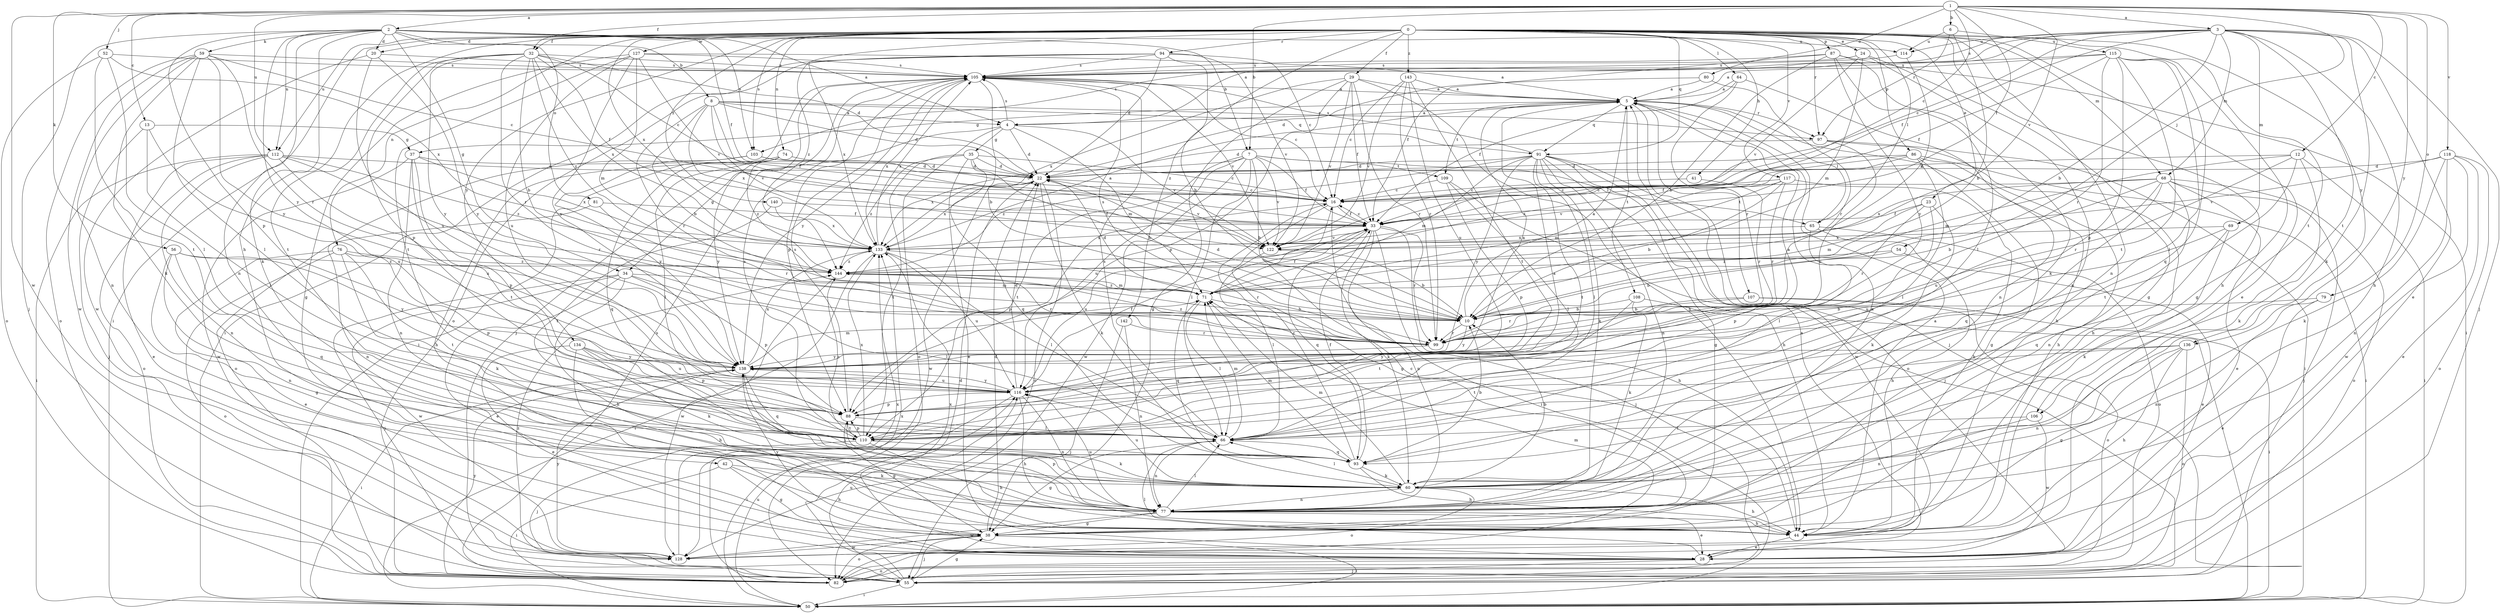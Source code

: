 strict digraph  {
0;
1;
2;
3;
4;
5;
6;
7;
8;
10;
12;
13;
16;
20;
22;
23;
24;
28;
29;
32;
33;
34;
35;
37;
38;
41;
42;
44;
50;
52;
54;
55;
56;
59;
60;
64;
65;
66;
68;
69;
71;
74;
76;
77;
79;
80;
81;
82;
86;
87;
88;
91;
93;
94;
97;
99;
103;
105;
106;
107;
108;
109;
110;
112;
114;
115;
116;
117;
118;
122;
127;
128;
133;
134;
136;
138;
140;
142;
143;
144;
0 -> 20  [label=d];
0 -> 23  [label=e];
0 -> 24  [label=e];
0 -> 28  [label=e];
0 -> 29  [label=f];
0 -> 32  [label=f];
0 -> 41  [label=h];
0 -> 42  [label=h];
0 -> 44  [label=h];
0 -> 50  [label=i];
0 -> 64  [label=l];
0 -> 65  [label=l];
0 -> 68  [label=m];
0 -> 74  [label=n];
0 -> 76  [label=n];
0 -> 77  [label=n];
0 -> 86  [label=p];
0 -> 87  [label=p];
0 -> 91  [label=q];
0 -> 94  [label=r];
0 -> 97  [label=r];
0 -> 103  [label=s];
0 -> 106  [label=t];
0 -> 112  [label=u];
0 -> 117  [label=v];
0 -> 127  [label=w];
0 -> 133  [label=x];
0 -> 134  [label=y];
0 -> 136  [label=y];
0 -> 140  [label=z];
0 -> 142  [label=z];
0 -> 143  [label=z];
0 -> 144  [label=z];
1 -> 2  [label=a];
1 -> 3  [label=a];
1 -> 6  [label=b];
1 -> 7  [label=b];
1 -> 12  [label=c];
1 -> 13  [label=c];
1 -> 16  [label=c];
1 -> 32  [label=f];
1 -> 33  [label=f];
1 -> 52  [label=j];
1 -> 54  [label=j];
1 -> 56  [label=k];
1 -> 79  [label=o];
1 -> 80  [label=o];
1 -> 112  [label=u];
1 -> 118  [label=v];
1 -> 122  [label=v];
1 -> 128  [label=w];
1 -> 136  [label=y];
2 -> 4  [label=a];
2 -> 7  [label=b];
2 -> 8  [label=b];
2 -> 20  [label=d];
2 -> 33  [label=f];
2 -> 34  [label=g];
2 -> 55  [label=j];
2 -> 59  [label=k];
2 -> 60  [label=k];
2 -> 77  [label=n];
2 -> 81  [label=o];
2 -> 88  [label=p];
2 -> 103  [label=s];
2 -> 112  [label=u];
2 -> 114  [label=u];
2 -> 138  [label=y];
3 -> 4  [label=a];
3 -> 10  [label=b];
3 -> 16  [label=c];
3 -> 28  [label=e];
3 -> 33  [label=f];
3 -> 44  [label=h];
3 -> 55  [label=j];
3 -> 60  [label=k];
3 -> 68  [label=m];
3 -> 69  [label=m];
3 -> 103  [label=s];
3 -> 105  [label=s];
3 -> 106  [label=t];
3 -> 114  [label=u];
4 -> 22  [label=d];
4 -> 34  [label=g];
4 -> 35  [label=g];
4 -> 71  [label=m];
4 -> 82  [label=o];
4 -> 105  [label=s];
4 -> 122  [label=v];
5 -> 4  [label=a];
5 -> 37  [label=g];
5 -> 44  [label=h];
5 -> 55  [label=j];
5 -> 65  [label=l];
5 -> 77  [label=n];
5 -> 91  [label=q];
5 -> 97  [label=r];
5 -> 107  [label=t];
5 -> 108  [label=t];
5 -> 109  [label=t];
6 -> 10  [label=b];
6 -> 97  [label=r];
6 -> 114  [label=u];
6 -> 115  [label=u];
7 -> 10  [label=b];
7 -> 33  [label=f];
7 -> 65  [label=l];
7 -> 66  [label=l];
7 -> 109  [label=t];
7 -> 110  [label=t];
7 -> 116  [label=u];
7 -> 122  [label=v];
7 -> 128  [label=w];
7 -> 133  [label=x];
8 -> 4  [label=a];
8 -> 10  [label=b];
8 -> 22  [label=d];
8 -> 33  [label=f];
8 -> 91  [label=q];
8 -> 97  [label=r];
8 -> 99  [label=r];
8 -> 122  [label=v];
8 -> 133  [label=x];
10 -> 5  [label=a];
10 -> 22  [label=d];
10 -> 99  [label=r];
10 -> 105  [label=s];
10 -> 138  [label=y];
12 -> 22  [label=d];
12 -> 50  [label=i];
12 -> 60  [label=k];
12 -> 71  [label=m];
12 -> 99  [label=r];
12 -> 110  [label=t];
13 -> 37  [label=g];
13 -> 55  [label=j];
13 -> 66  [label=l];
13 -> 116  [label=u];
16 -> 33  [label=f];
16 -> 38  [label=g];
16 -> 50  [label=i];
16 -> 88  [label=p];
20 -> 105  [label=s];
20 -> 116  [label=u];
20 -> 128  [label=w];
20 -> 138  [label=y];
22 -> 16  [label=c];
22 -> 60  [label=k];
22 -> 82  [label=o];
22 -> 122  [label=v];
22 -> 128  [label=w];
22 -> 133  [label=x];
23 -> 33  [label=f];
23 -> 60  [label=k];
23 -> 66  [label=l];
23 -> 71  [label=m];
23 -> 99  [label=r];
24 -> 38  [label=g];
24 -> 71  [label=m];
24 -> 77  [label=n];
24 -> 105  [label=s];
24 -> 122  [label=v];
28 -> 5  [label=a];
28 -> 55  [label=j];
28 -> 66  [label=l];
28 -> 82  [label=o];
28 -> 133  [label=x];
29 -> 5  [label=a];
29 -> 33  [label=f];
29 -> 38  [label=g];
29 -> 44  [label=h];
29 -> 88  [label=p];
29 -> 99  [label=r];
29 -> 122  [label=v];
29 -> 133  [label=x];
32 -> 10  [label=b];
32 -> 16  [label=c];
32 -> 22  [label=d];
32 -> 33  [label=f];
32 -> 88  [label=p];
32 -> 99  [label=r];
32 -> 105  [label=s];
32 -> 110  [label=t];
32 -> 133  [label=x];
32 -> 138  [label=y];
32 -> 144  [label=z];
33 -> 16  [label=c];
33 -> 44  [label=h];
33 -> 55  [label=j];
33 -> 60  [label=k];
33 -> 77  [label=n];
33 -> 93  [label=q];
33 -> 99  [label=r];
33 -> 116  [label=u];
33 -> 122  [label=v];
33 -> 133  [label=x];
34 -> 28  [label=e];
34 -> 44  [label=h];
34 -> 55  [label=j];
34 -> 66  [label=l];
34 -> 71  [label=m];
34 -> 88  [label=p];
34 -> 128  [label=w];
35 -> 10  [label=b];
35 -> 16  [label=c];
35 -> 22  [label=d];
35 -> 28  [label=e];
35 -> 93  [label=q];
35 -> 110  [label=t];
35 -> 144  [label=z];
37 -> 22  [label=d];
37 -> 77  [label=n];
37 -> 88  [label=p];
37 -> 110  [label=t];
37 -> 128  [label=w];
37 -> 133  [label=x];
38 -> 22  [label=d];
38 -> 50  [label=i];
38 -> 55  [label=j];
38 -> 82  [label=o];
38 -> 128  [label=w];
38 -> 138  [label=y];
41 -> 16  [label=c];
41 -> 99  [label=r];
42 -> 38  [label=g];
42 -> 44  [label=h];
42 -> 50  [label=i];
42 -> 60  [label=k];
44 -> 5  [label=a];
44 -> 16  [label=c];
44 -> 28  [label=e];
50 -> 116  [label=u];
52 -> 66  [label=l];
52 -> 82  [label=o];
52 -> 105  [label=s];
52 -> 110  [label=t];
52 -> 133  [label=x];
54 -> 10  [label=b];
54 -> 28  [label=e];
54 -> 144  [label=z];
55 -> 22  [label=d];
55 -> 38  [label=g];
55 -> 50  [label=i];
55 -> 116  [label=u];
55 -> 144  [label=z];
56 -> 38  [label=g];
56 -> 77  [label=n];
56 -> 93  [label=q];
56 -> 138  [label=y];
56 -> 144  [label=z];
59 -> 16  [label=c];
59 -> 60  [label=k];
59 -> 66  [label=l];
59 -> 77  [label=n];
59 -> 82  [label=o];
59 -> 99  [label=r];
59 -> 105  [label=s];
59 -> 128  [label=w];
59 -> 138  [label=y];
60 -> 10  [label=b];
60 -> 44  [label=h];
60 -> 66  [label=l];
60 -> 71  [label=m];
60 -> 77  [label=n];
60 -> 82  [label=o];
60 -> 116  [label=u];
64 -> 5  [label=a];
64 -> 33  [label=f];
64 -> 77  [label=n];
64 -> 99  [label=r];
65 -> 44  [label=h];
65 -> 82  [label=o];
65 -> 88  [label=p];
65 -> 133  [label=x];
66 -> 38  [label=g];
66 -> 71  [label=m];
66 -> 77  [label=n];
66 -> 93  [label=q];
66 -> 105  [label=s];
68 -> 10  [label=b];
68 -> 16  [label=c];
68 -> 28  [label=e];
68 -> 55  [label=j];
68 -> 77  [label=n];
68 -> 82  [label=o];
68 -> 93  [label=q];
68 -> 116  [label=u];
68 -> 133  [label=x];
69 -> 60  [label=k];
69 -> 93  [label=q];
69 -> 116  [label=u];
69 -> 133  [label=x];
71 -> 10  [label=b];
71 -> 22  [label=d];
71 -> 33  [label=f];
71 -> 66  [label=l];
71 -> 93  [label=q];
71 -> 144  [label=z];
74 -> 22  [label=d];
74 -> 44  [label=h];
74 -> 66  [label=l];
74 -> 93  [label=q];
74 -> 138  [label=y];
74 -> 144  [label=z];
76 -> 28  [label=e];
76 -> 60  [label=k];
76 -> 82  [label=o];
76 -> 88  [label=p];
76 -> 110  [label=t];
76 -> 144  [label=z];
77 -> 28  [label=e];
77 -> 38  [label=g];
77 -> 44  [label=h];
77 -> 66  [label=l];
77 -> 88  [label=p];
77 -> 116  [label=u];
77 -> 128  [label=w];
77 -> 138  [label=y];
79 -> 10  [label=b];
79 -> 28  [label=e];
79 -> 77  [label=n];
80 -> 5  [label=a];
80 -> 22  [label=d];
80 -> 99  [label=r];
81 -> 33  [label=f];
81 -> 77  [label=n];
81 -> 99  [label=r];
82 -> 71  [label=m];
82 -> 105  [label=s];
82 -> 133  [label=x];
82 -> 138  [label=y];
86 -> 22  [label=d];
86 -> 33  [label=f];
86 -> 38  [label=g];
86 -> 44  [label=h];
86 -> 50  [label=i];
86 -> 66  [label=l];
86 -> 144  [label=z];
87 -> 10  [label=b];
87 -> 33  [label=f];
87 -> 50  [label=i];
87 -> 60  [label=k];
87 -> 66  [label=l];
87 -> 105  [label=s];
87 -> 138  [label=y];
88 -> 38  [label=g];
88 -> 66  [label=l];
88 -> 105  [label=s];
88 -> 110  [label=t];
91 -> 22  [label=d];
91 -> 38  [label=g];
91 -> 44  [label=h];
91 -> 60  [label=k];
91 -> 66  [label=l];
91 -> 71  [label=m];
91 -> 77  [label=n];
91 -> 82  [label=o];
91 -> 105  [label=s];
91 -> 110  [label=t];
91 -> 128  [label=w];
91 -> 138  [label=y];
91 -> 144  [label=z];
93 -> 10  [label=b];
93 -> 16  [label=c];
93 -> 33  [label=f];
93 -> 44  [label=h];
93 -> 60  [label=k];
93 -> 71  [label=m];
94 -> 10  [label=b];
94 -> 16  [label=c];
94 -> 22  [label=d];
94 -> 50  [label=i];
94 -> 82  [label=o];
94 -> 105  [label=s];
94 -> 122  [label=v];
94 -> 133  [label=x];
97 -> 22  [label=d];
97 -> 44  [label=h];
97 -> 50  [label=i];
97 -> 116  [label=u];
99 -> 138  [label=y];
99 -> 144  [label=z];
103 -> 16  [label=c];
103 -> 22  [label=d];
103 -> 82  [label=o];
103 -> 138  [label=y];
105 -> 5  [label=a];
105 -> 10  [label=b];
105 -> 16  [label=c];
105 -> 50  [label=i];
105 -> 55  [label=j];
105 -> 88  [label=p];
105 -> 122  [label=v];
105 -> 133  [label=x];
105 -> 138  [label=y];
106 -> 66  [label=l];
106 -> 77  [label=n];
106 -> 128  [label=w];
107 -> 10  [label=b];
107 -> 50  [label=i];
107 -> 82  [label=o];
107 -> 99  [label=r];
108 -> 10  [label=b];
108 -> 50  [label=i];
108 -> 60  [label=k];
108 -> 110  [label=t];
109 -> 16  [label=c];
109 -> 55  [label=j];
109 -> 66  [label=l];
109 -> 88  [label=p];
110 -> 5  [label=a];
110 -> 44  [label=h];
110 -> 55  [label=j];
110 -> 60  [label=k];
110 -> 88  [label=p];
110 -> 105  [label=s];
110 -> 133  [label=x];
110 -> 144  [label=z];
112 -> 22  [label=d];
112 -> 28  [label=e];
112 -> 50  [label=i];
112 -> 77  [label=n];
112 -> 82  [label=o];
112 -> 99  [label=r];
112 -> 116  [label=u];
112 -> 144  [label=z];
114 -> 105  [label=s];
114 -> 144  [label=z];
115 -> 5  [label=a];
115 -> 33  [label=f];
115 -> 38  [label=g];
115 -> 66  [label=l];
115 -> 88  [label=p];
115 -> 93  [label=q];
115 -> 99  [label=r];
115 -> 105  [label=s];
115 -> 110  [label=t];
116 -> 5  [label=a];
116 -> 22  [label=d];
116 -> 33  [label=f];
116 -> 44  [label=h];
116 -> 50  [label=i];
116 -> 77  [label=n];
116 -> 88  [label=p];
116 -> 138  [label=y];
117 -> 10  [label=b];
117 -> 16  [label=c];
117 -> 44  [label=h];
117 -> 71  [label=m];
117 -> 99  [label=r];
117 -> 122  [label=v];
118 -> 22  [label=d];
118 -> 28  [label=e];
118 -> 60  [label=k];
118 -> 77  [label=n];
118 -> 82  [label=o];
118 -> 122  [label=v];
118 -> 128  [label=w];
122 -> 10  [label=b];
122 -> 66  [label=l];
127 -> 5  [label=a];
127 -> 38  [label=g];
127 -> 71  [label=m];
127 -> 105  [label=s];
127 -> 110  [label=t];
127 -> 116  [label=u];
127 -> 122  [label=v];
127 -> 138  [label=y];
128 -> 133  [label=x];
128 -> 138  [label=y];
133 -> 5  [label=a];
133 -> 50  [label=i];
133 -> 66  [label=l];
133 -> 99  [label=r];
133 -> 105  [label=s];
133 -> 116  [label=u];
133 -> 144  [label=z];
134 -> 28  [label=e];
134 -> 44  [label=h];
134 -> 60  [label=k];
134 -> 88  [label=p];
134 -> 116  [label=u];
134 -> 138  [label=y];
136 -> 38  [label=g];
136 -> 44  [label=h];
136 -> 77  [label=n];
136 -> 82  [label=o];
136 -> 110  [label=t];
136 -> 138  [label=y];
138 -> 5  [label=a];
138 -> 50  [label=i];
138 -> 71  [label=m];
138 -> 93  [label=q];
138 -> 116  [label=u];
138 -> 133  [label=x];
140 -> 33  [label=f];
140 -> 110  [label=t];
140 -> 133  [label=x];
142 -> 55  [label=j];
142 -> 77  [label=n];
142 -> 99  [label=r];
143 -> 5  [label=a];
143 -> 16  [label=c];
143 -> 99  [label=r];
143 -> 110  [label=t];
143 -> 116  [label=u];
143 -> 122  [label=v];
144 -> 71  [label=m];
144 -> 99  [label=r];
144 -> 128  [label=w];
}
